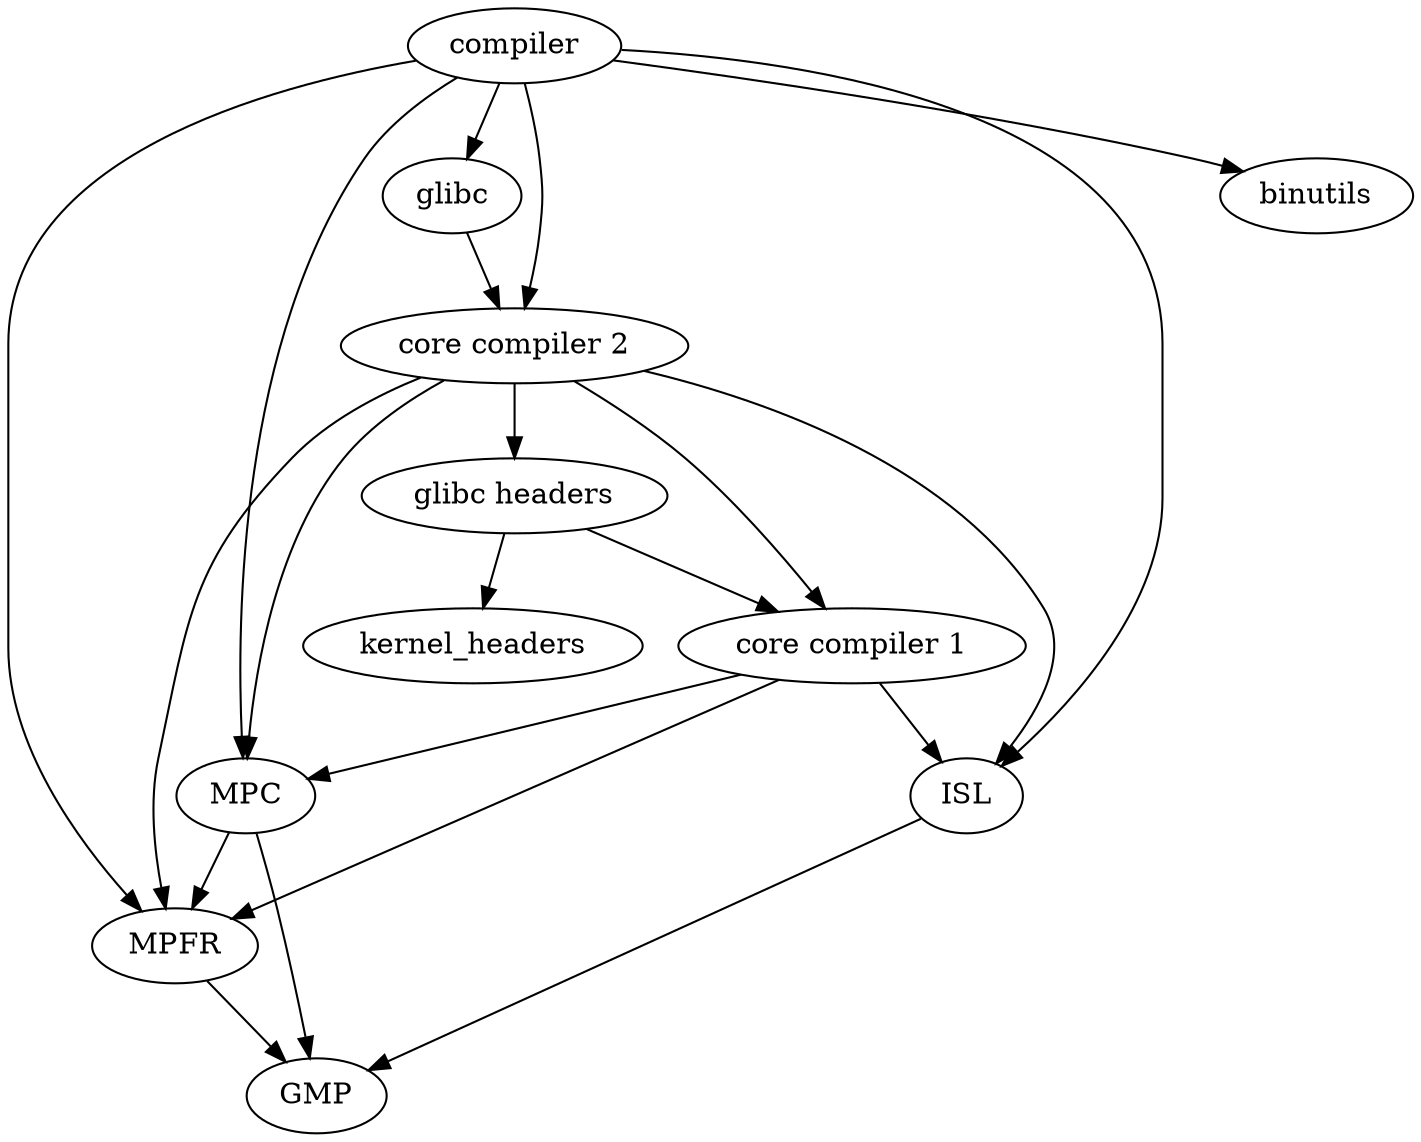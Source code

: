 digraph {

MPFR -> GMP;
MPC -> GMP;
MPC -> MPFR;
binutils;
"core compiler 1" -> ISL;
"core compiler 1" -> MPC;
"core compiler 1" -> MPFR;
kernel_headers;
"glibc headers" -> kernel_headers;
"glibc headers" -> "core compiler 1";
"core compiler 2" -> "glibc headers";
"core compiler 2" -> "core compiler 1";
"core compiler 2" -> ISL;
"core compiler 2" -> MPC;
"core compiler 2" -> MPFR;
ISL -> GMP;
glibc -> "core compiler 2";
compiler -> glibc;
compiler -> binutils;
compiler -> "core compiler 2";
compiler -> ISL;
compiler -> MPC;
compiler -> MPFR;

}

# https://crosstool-ng.github.io/docs/toolchain-construction/
